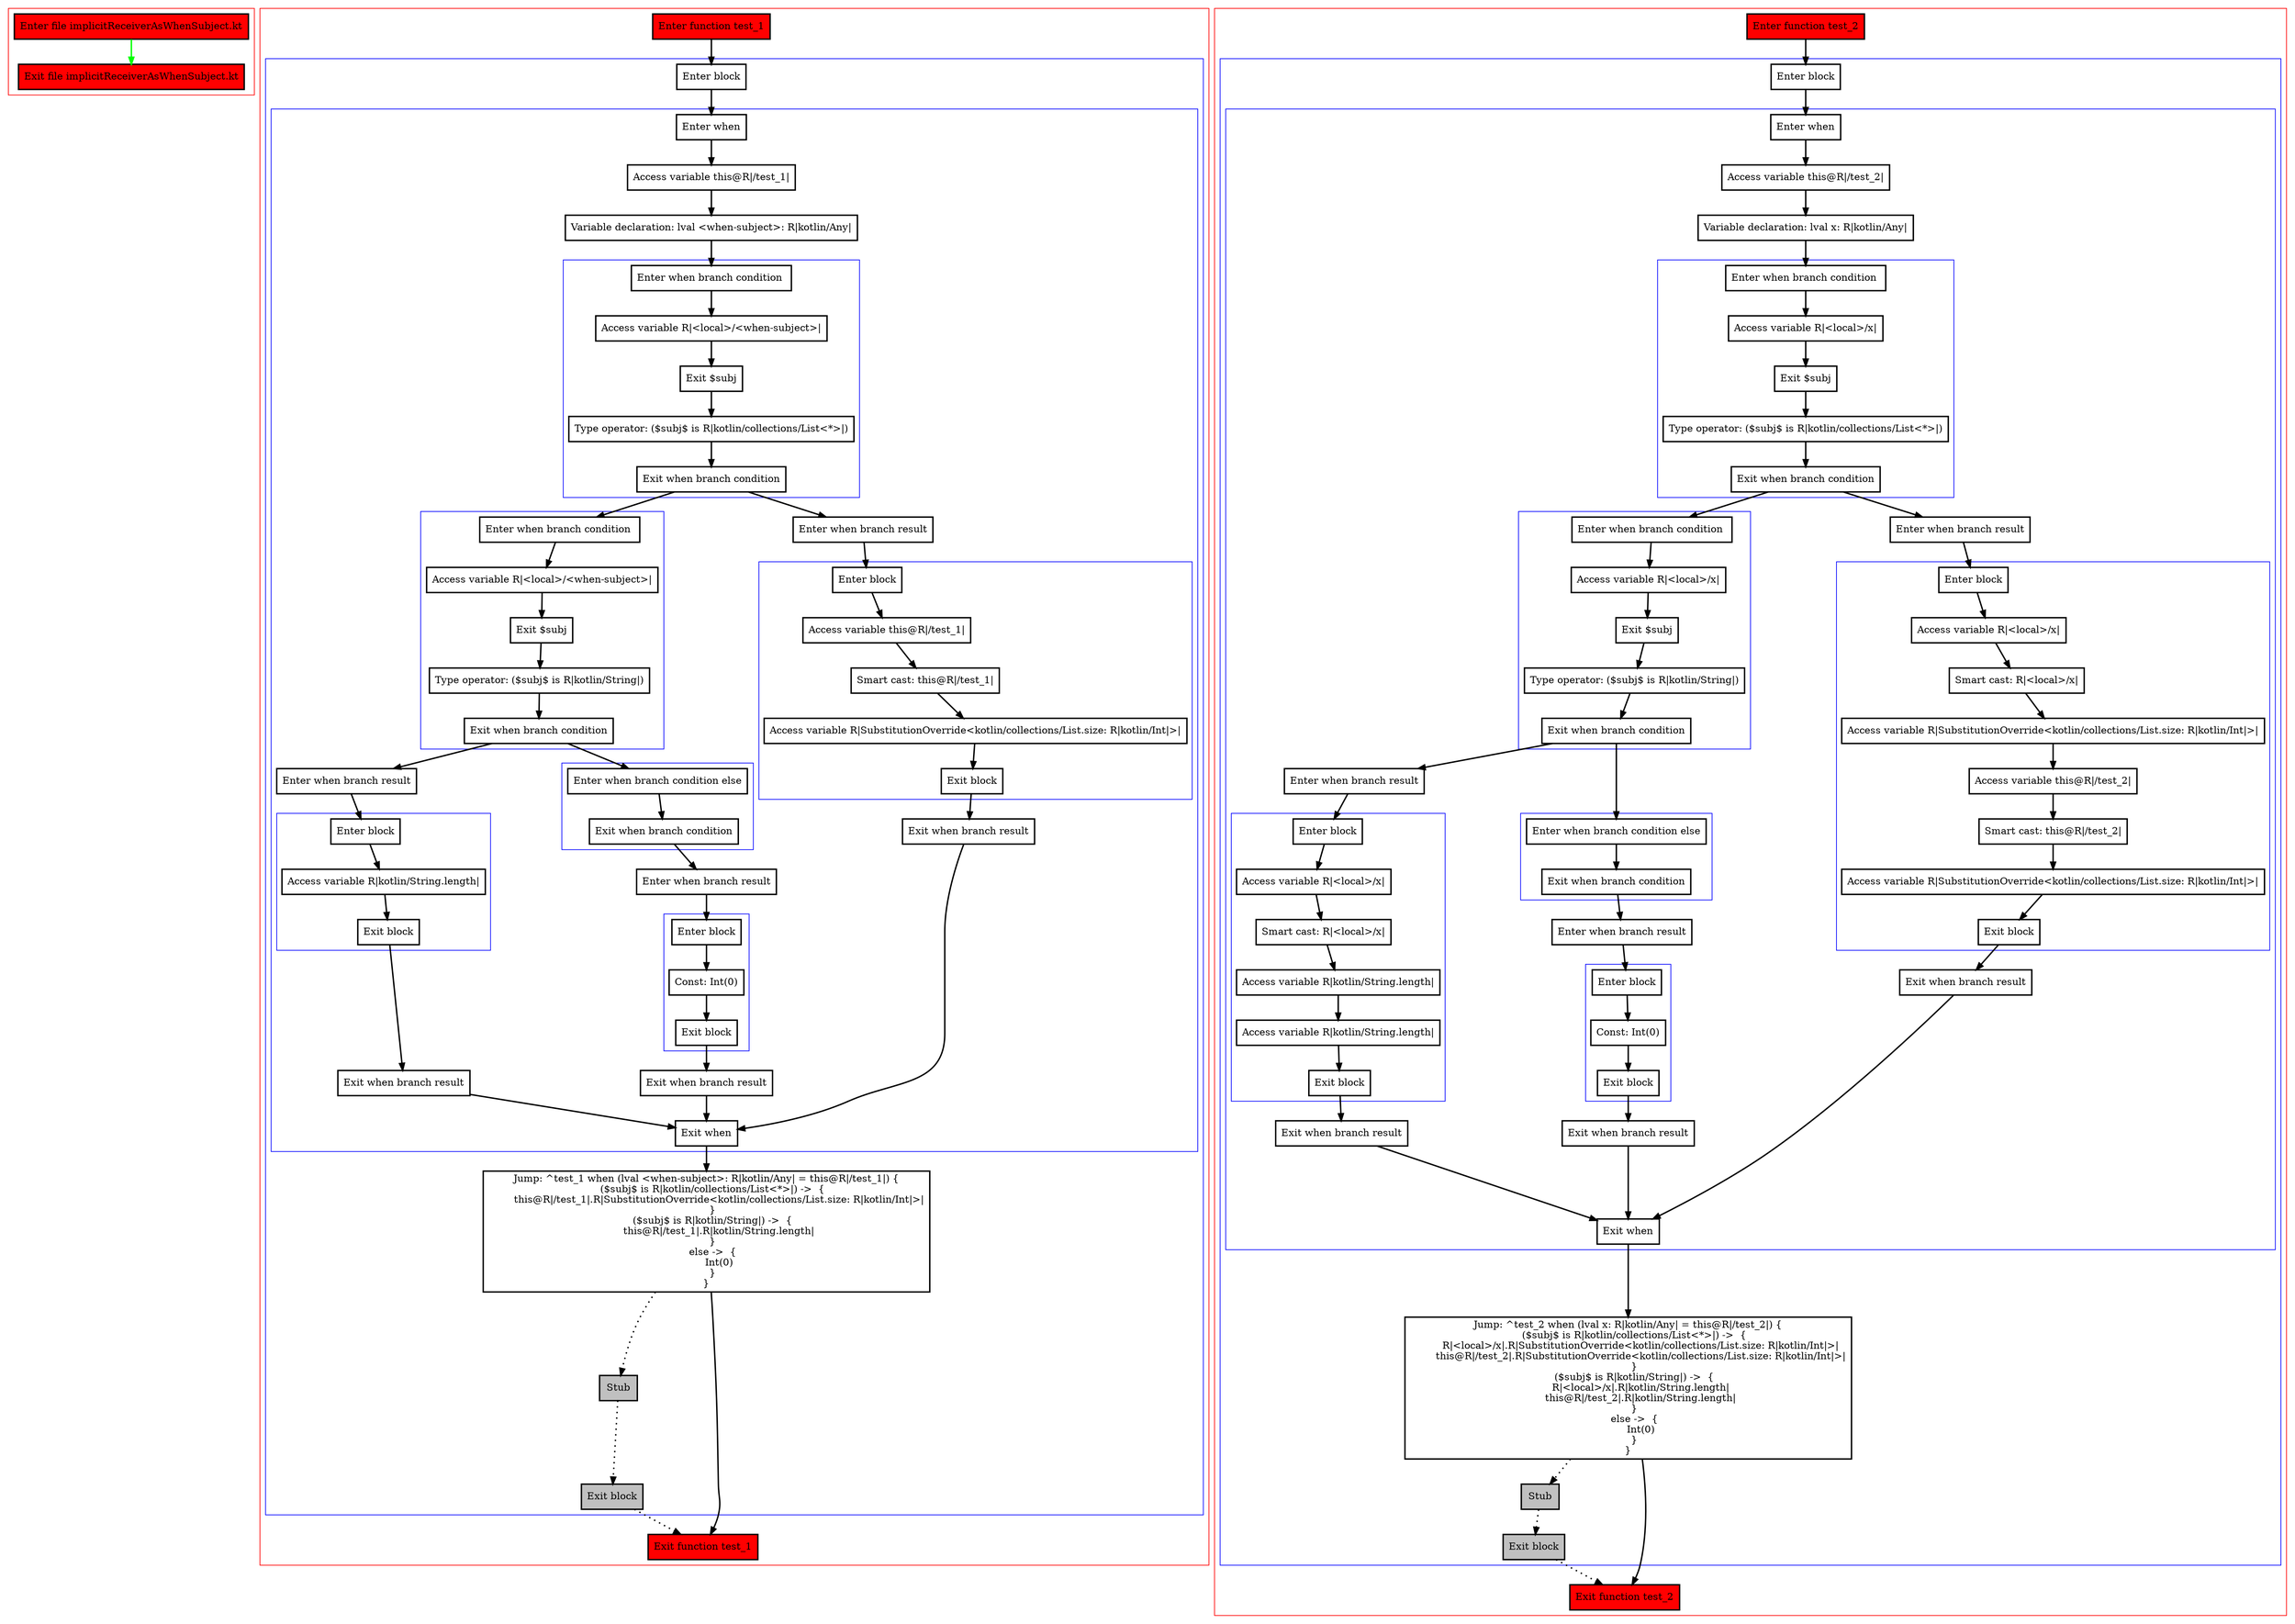 digraph implicitReceiverAsWhenSubject_kt {
    graph [nodesep=3]
    node [shape=box penwidth=2]
    edge [penwidth=2]

    subgraph cluster_0 {
        color=red
        0 [label="Enter file implicitReceiverAsWhenSubject.kt" style="filled" fillcolor=red];
        1 [label="Exit file implicitReceiverAsWhenSubject.kt" style="filled" fillcolor=red];
    }
    0 -> {1} [color=green];

    subgraph cluster_1 {
        color=red
        2 [label="Enter function test_1" style="filled" fillcolor=red];
        subgraph cluster_2 {
            color=blue
            3 [label="Enter block"];
            subgraph cluster_3 {
                color=blue
                4 [label="Enter when"];
                5 [label="Access variable this@R|/test_1|"];
                6 [label="Variable declaration: lval <when-subject>: R|kotlin/Any|"];
                subgraph cluster_4 {
                    color=blue
                    7 [label="Enter when branch condition "];
                    8 [label="Access variable R|<local>/<when-subject>|"];
                    9 [label="Exit $subj"];
                    10 [label="Type operator: ($subj$ is R|kotlin/collections/List<*>|)"];
                    11 [label="Exit when branch condition"];
                }
                subgraph cluster_5 {
                    color=blue
                    12 [label="Enter when branch condition "];
                    13 [label="Access variable R|<local>/<when-subject>|"];
                    14 [label="Exit $subj"];
                    15 [label="Type operator: ($subj$ is R|kotlin/String|)"];
                    16 [label="Exit when branch condition"];
                }
                subgraph cluster_6 {
                    color=blue
                    17 [label="Enter when branch condition else"];
                    18 [label="Exit when branch condition"];
                }
                19 [label="Enter when branch result"];
                subgraph cluster_7 {
                    color=blue
                    20 [label="Enter block"];
                    21 [label="Const: Int(0)"];
                    22 [label="Exit block"];
                }
                23 [label="Exit when branch result"];
                24 [label="Enter when branch result"];
                subgraph cluster_8 {
                    color=blue
                    25 [label="Enter block"];
                    26 [label="Access variable R|kotlin/String.length|"];
                    27 [label="Exit block"];
                }
                28 [label="Exit when branch result"];
                29 [label="Enter when branch result"];
                subgraph cluster_9 {
                    color=blue
                    30 [label="Enter block"];
                    31 [label="Access variable this@R|/test_1|"];
                    32 [label="Smart cast: this@R|/test_1|"];
                    33 [label="Access variable R|SubstitutionOverride<kotlin/collections/List.size: R|kotlin/Int|>|"];
                    34 [label="Exit block"];
                }
                35 [label="Exit when branch result"];
                36 [label="Exit when"];
            }
            37 [label="Jump: ^test_1 when (lval <when-subject>: R|kotlin/Any| = this@R|/test_1|) {
    ($subj$ is R|kotlin/collections/List<*>|) ->  {
        this@R|/test_1|.R|SubstitutionOverride<kotlin/collections/List.size: R|kotlin/Int|>|
    }
    ($subj$ is R|kotlin/String|) ->  {
        this@R|/test_1|.R|kotlin/String.length|
    }
    else ->  {
        Int(0)
    }
}
"];
            38 [label="Stub" style="filled" fillcolor=gray];
            39 [label="Exit block" style="filled" fillcolor=gray];
        }
        40 [label="Exit function test_1" style="filled" fillcolor=red];
    }
    2 -> {3};
    3 -> {4};
    4 -> {5};
    5 -> {6};
    6 -> {7};
    7 -> {8};
    8 -> {9};
    9 -> {10};
    10 -> {11};
    11 -> {12 29};
    12 -> {13};
    13 -> {14};
    14 -> {15};
    15 -> {16};
    16 -> {17 24};
    17 -> {18};
    18 -> {19};
    19 -> {20};
    20 -> {21};
    21 -> {22};
    22 -> {23};
    23 -> {36};
    24 -> {25};
    25 -> {26};
    26 -> {27};
    27 -> {28};
    28 -> {36};
    29 -> {30};
    30 -> {31};
    31 -> {32};
    32 -> {33};
    33 -> {34};
    34 -> {35};
    35 -> {36};
    36 -> {37};
    37 -> {40};
    37 -> {38} [style=dotted];
    38 -> {39} [style=dotted];
    39 -> {40} [style=dotted];

    subgraph cluster_10 {
        color=red
        41 [label="Enter function test_2" style="filled" fillcolor=red];
        subgraph cluster_11 {
            color=blue
            42 [label="Enter block"];
            subgraph cluster_12 {
                color=blue
                43 [label="Enter when"];
                44 [label="Access variable this@R|/test_2|"];
                45 [label="Variable declaration: lval x: R|kotlin/Any|"];
                subgraph cluster_13 {
                    color=blue
                    46 [label="Enter when branch condition "];
                    47 [label="Access variable R|<local>/x|"];
                    48 [label="Exit $subj"];
                    49 [label="Type operator: ($subj$ is R|kotlin/collections/List<*>|)"];
                    50 [label="Exit when branch condition"];
                }
                subgraph cluster_14 {
                    color=blue
                    51 [label="Enter when branch condition "];
                    52 [label="Access variable R|<local>/x|"];
                    53 [label="Exit $subj"];
                    54 [label="Type operator: ($subj$ is R|kotlin/String|)"];
                    55 [label="Exit when branch condition"];
                }
                subgraph cluster_15 {
                    color=blue
                    56 [label="Enter when branch condition else"];
                    57 [label="Exit when branch condition"];
                }
                58 [label="Enter when branch result"];
                subgraph cluster_16 {
                    color=blue
                    59 [label="Enter block"];
                    60 [label="Const: Int(0)"];
                    61 [label="Exit block"];
                }
                62 [label="Exit when branch result"];
                63 [label="Enter when branch result"];
                subgraph cluster_17 {
                    color=blue
                    64 [label="Enter block"];
                    65 [label="Access variable R|<local>/x|"];
                    66 [label="Smart cast: R|<local>/x|"];
                    67 [label="Access variable R|kotlin/String.length|"];
                    68 [label="Access variable R|kotlin/String.length|"];
                    69 [label="Exit block"];
                }
                70 [label="Exit when branch result"];
                71 [label="Enter when branch result"];
                subgraph cluster_18 {
                    color=blue
                    72 [label="Enter block"];
                    73 [label="Access variable R|<local>/x|"];
                    74 [label="Smart cast: R|<local>/x|"];
                    75 [label="Access variable R|SubstitutionOverride<kotlin/collections/List.size: R|kotlin/Int|>|"];
                    76 [label="Access variable this@R|/test_2|"];
                    77 [label="Smart cast: this@R|/test_2|"];
                    78 [label="Access variable R|SubstitutionOverride<kotlin/collections/List.size: R|kotlin/Int|>|"];
                    79 [label="Exit block"];
                }
                80 [label="Exit when branch result"];
                81 [label="Exit when"];
            }
            82 [label="Jump: ^test_2 when (lval x: R|kotlin/Any| = this@R|/test_2|) {
    ($subj$ is R|kotlin/collections/List<*>|) ->  {
        R|<local>/x|.R|SubstitutionOverride<kotlin/collections/List.size: R|kotlin/Int|>|
        this@R|/test_2|.R|SubstitutionOverride<kotlin/collections/List.size: R|kotlin/Int|>|
    }
    ($subj$ is R|kotlin/String|) ->  {
        R|<local>/x|.R|kotlin/String.length|
        this@R|/test_2|.R|kotlin/String.length|
    }
    else ->  {
        Int(0)
    }
}
"];
            83 [label="Stub" style="filled" fillcolor=gray];
            84 [label="Exit block" style="filled" fillcolor=gray];
        }
        85 [label="Exit function test_2" style="filled" fillcolor=red];
    }
    41 -> {42};
    42 -> {43};
    43 -> {44};
    44 -> {45};
    45 -> {46};
    46 -> {47};
    47 -> {48};
    48 -> {49};
    49 -> {50};
    50 -> {51 71};
    51 -> {52};
    52 -> {53};
    53 -> {54};
    54 -> {55};
    55 -> {56 63};
    56 -> {57};
    57 -> {58};
    58 -> {59};
    59 -> {60};
    60 -> {61};
    61 -> {62};
    62 -> {81};
    63 -> {64};
    64 -> {65};
    65 -> {66};
    66 -> {67};
    67 -> {68};
    68 -> {69};
    69 -> {70};
    70 -> {81};
    71 -> {72};
    72 -> {73};
    73 -> {74};
    74 -> {75};
    75 -> {76};
    76 -> {77};
    77 -> {78};
    78 -> {79};
    79 -> {80};
    80 -> {81};
    81 -> {82};
    82 -> {85};
    82 -> {83} [style=dotted];
    83 -> {84} [style=dotted];
    84 -> {85} [style=dotted];

}
